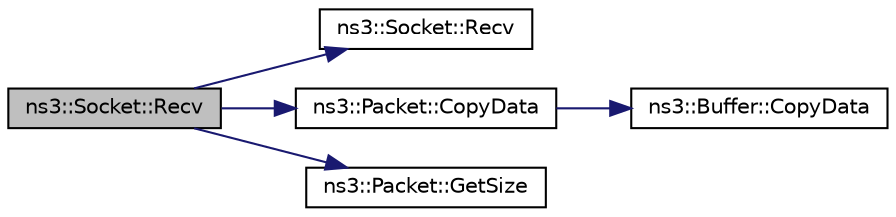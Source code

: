 digraph "ns3::Socket::Recv"
{
  edge [fontname="Helvetica",fontsize="10",labelfontname="Helvetica",labelfontsize="10"];
  node [fontname="Helvetica",fontsize="10",shape=record];
  rankdir="LR";
  Node1 [label="ns3::Socket::Recv",height=0.2,width=0.4,color="black", fillcolor="grey75", style="filled", fontcolor="black"];
  Node1 -> Node2 [color="midnightblue",fontsize="10",style="solid"];
  Node2 [label="ns3::Socket::Recv",height=0.2,width=0.4,color="black", fillcolor="white", style="filled",URL="$d9/df2/classns3_1_1Socket.html#afb4e211a54a3f63ac3f79624a3a964f7",tooltip="Read a single packet from the socket. "];
  Node1 -> Node3 [color="midnightblue",fontsize="10",style="solid"];
  Node3 [label="ns3::Packet::CopyData",height=0.2,width=0.4,color="black", fillcolor="white", style="filled",URL="$dd/d7a/classns3_1_1Packet.html#a5a6d304b9e0d90733919ffe224b98f0d",tooltip="Copy the packet contents to a byte buffer. "];
  Node3 -> Node4 [color="midnightblue",fontsize="10",style="solid"];
  Node4 [label="ns3::Buffer::CopyData",height=0.2,width=0.4,color="black", fillcolor="white", style="filled",URL="$da/d85/classns3_1_1Buffer.html#aec4a3fd349f94e449b4b2d14dd964a4c"];
  Node1 -> Node5 [color="midnightblue",fontsize="10",style="solid"];
  Node5 [label="ns3::Packet::GetSize",height=0.2,width=0.4,color="black", fillcolor="white", style="filled",URL="$dd/d7a/classns3_1_1Packet.html#a462855c9929954d4301a4edfe55f4f1c",tooltip="Returns the the size in bytes of the packet (including the zero-filled initial payload). "];
}
